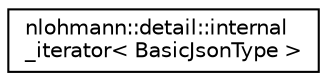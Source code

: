 digraph "Graphical Class Hierarchy"
{
 // LATEX_PDF_SIZE
  edge [fontname="Helvetica",fontsize="10",labelfontname="Helvetica",labelfontsize="10"];
  node [fontname="Helvetica",fontsize="10",shape=record];
  rankdir="LR";
  Node0 [label="nlohmann::detail::internal\l_iterator\< BasicJsonType \>",height=0.2,width=0.4,color="black", fillcolor="white", style="filled",URL="$d7/d10/structnlohmann_1_1detail_1_1internal__iterator.html",tooltip="an iterator value"];
}
